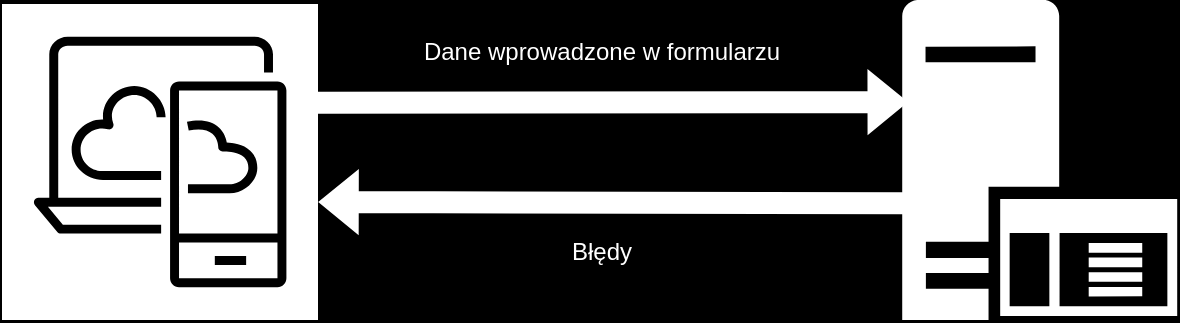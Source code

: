 <mxfile version="22.1.18" type="device">
  <diagram name="Strona-1" id="uL_BOIQfOMwA9e9EQ-xa">
    <mxGraphModel dx="1050" dy="587" grid="1" gridSize="10" guides="1" tooltips="1" connect="1" arrows="1" fold="1" page="1" pageScale="1" pageWidth="1169" pageHeight="827" background="#000000" math="0" shadow="0">
      <root>
        <mxCell id="0" />
        <mxCell id="1" parent="0" />
        <mxCell id="ib7rz0DjZjpNpzXAIk-6-1" value="" style="points=[[0,0,0],[0.25,0,0],[0.5,0,0],[0.75,0,0],[1,0,0],[0,1,0],[0.25,1,0],[0.5,1,0],[0.75,1,0],[1,1,0],[0,0.25,0],[0,0.5,0],[0,0.75,0],[1,0.25,0],[1,0.5,0],[1,0.75,0]];outlineConnect=0;dashed=0;verticalLabelPosition=bottom;verticalAlign=top;align=center;fontSize=12;fontStyle=0;aspect=fixed;shape=mxgraph.aws4.resourceIcon;resIcon=mxgraph.aws4.desktop_and_app_streaming;textOpacity=0;labelBackgroundColor=none;rounded=0;" vertex="1" parent="1">
          <mxGeometry x="170" y="201" width="158" height="158" as="geometry" />
        </mxCell>
        <mxCell id="ib7rz0DjZjpNpzXAIk-6-3" value="" style="aspect=fixed;pointerEvents=1;shadow=0;dashed=0;html=1;strokeColor=none;labelPosition=center;verticalLabelPosition=bottom;verticalAlign=top;align=center;shape=mxgraph.mscae.enterprise.application_server;labelBackgroundColor=none;rounded=0;" vertex="1" parent="1">
          <mxGeometry x="620" y="199" width="137.6" height="160" as="geometry" />
        </mxCell>
        <mxCell id="ib7rz0DjZjpNpzXAIk-6-6" value="Dane wprowadzone w formularzu" style="text;html=1;strokeColor=none;fillColor=none;align=center;verticalAlign=middle;whiteSpace=wrap;rounded=0;labelBackgroundColor=none;fontColor=#FFFFFF;" vertex="1" parent="1">
          <mxGeometry x="355" y="210" width="230" height="30" as="geometry" />
        </mxCell>
        <mxCell id="ib7rz0DjZjpNpzXAIk-6-8" value="" style="shape=flexArrow;endArrow=classic;html=1;rounded=0;exitX=1;exitY=0;exitDx=0;exitDy=0;exitPerimeter=0;entryX=0.02;entryY=0.01;entryDx=0;entryDy=0;entryPerimeter=0;labelBackgroundColor=#FFFFFF;fontColor=#FFFFFF;strokeColor=#FFFFFF;labelBorderColor=#FFFFFF;fillColor=default;" edge="1" parent="1">
          <mxGeometry width="50" height="50" relative="1" as="geometry">
            <mxPoint x="328" y="250.4" as="sourcePoint" />
            <mxPoint x="622.752" y="250.0" as="targetPoint" />
          </mxGeometry>
        </mxCell>
        <mxCell id="ib7rz0DjZjpNpzXAIk-6-9" value="" style="shape=flexArrow;endArrow=classic;html=1;rounded=0;entryX=1;entryY=0.75;entryDx=0;entryDy=0;entryPerimeter=0;exitX=0.009;exitY=0.757;exitDx=0;exitDy=0;exitPerimeter=0;labelBackgroundColor=none;fontColor=#FFFFFF;strokeColor=#FFFFFF;fillColor=default;" edge="1" parent="1">
          <mxGeometry width="50" height="50" relative="1" as="geometry">
            <mxPoint x="621.618" y="300.62" as="sourcePoint" />
            <mxPoint x="328.38" y="300" as="targetPoint" />
          </mxGeometry>
        </mxCell>
        <mxCell id="ib7rz0DjZjpNpzXAIk-6-10" value="Błędy" style="text;html=1;align=center;verticalAlign=middle;whiteSpace=wrap;rounded=0;labelBackgroundColor=none;fontColor=#FFFFFF;" vertex="1" parent="1">
          <mxGeometry x="440" y="310" width="60" height="30" as="geometry" />
        </mxCell>
      </root>
    </mxGraphModel>
  </diagram>
</mxfile>
